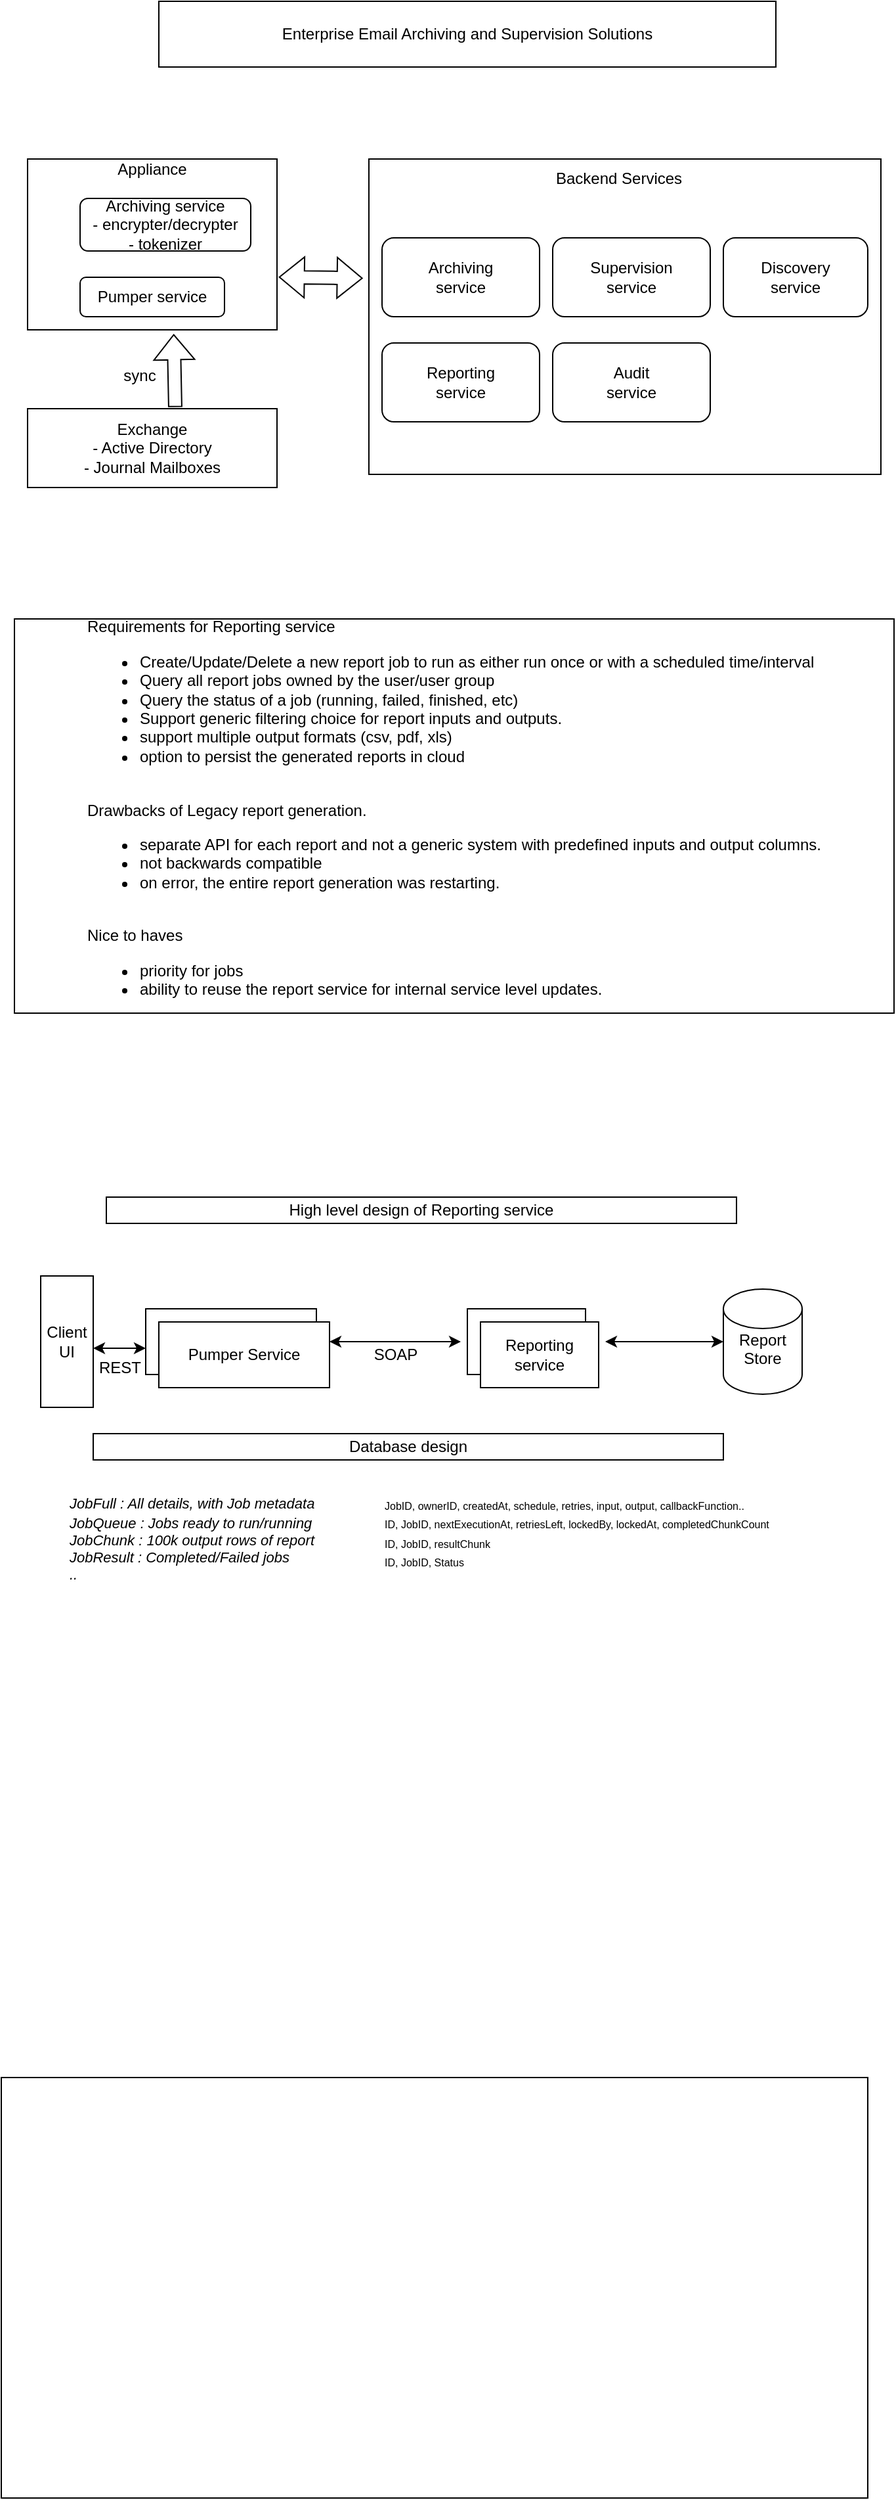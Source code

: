 <mxfile version="24.6.5" type="github">
  <diagram name="Page-1" id="atFdlXVNPNenRuwR08LR">
    <mxGraphModel dx="847" dy="303" grid="1" gridSize="10" guides="1" tooltips="1" connect="1" arrows="1" fold="1" page="1" pageScale="1" pageWidth="850" pageHeight="1100" math="0" shadow="0">
      <root>
        <mxCell id="0" />
        <mxCell id="1" parent="0" />
        <mxCell id="uciV34WFaMNDTHBEuoeK-1" value="Appliance&lt;div&gt;&lt;br&gt;&lt;/div&gt;&lt;div&gt;&lt;br&gt;&lt;/div&gt;&lt;div&gt;&lt;br&gt;&lt;/div&gt;&lt;div&gt;&lt;br&gt;&lt;/div&gt;&lt;div&gt;&lt;br&gt;&lt;/div&gt;&lt;div&gt;&lt;br&gt;&lt;/div&gt;&lt;div&gt;&lt;br&gt;&lt;/div&gt;&lt;div&gt;&lt;br&gt;&lt;/div&gt;" style="rounded=0;whiteSpace=wrap;html=1;" parent="1" vertex="1">
          <mxGeometry x="100" y="160" width="190" height="130" as="geometry" />
        </mxCell>
        <mxCell id="uciV34WFaMNDTHBEuoeK-2" value="Exchange&lt;div&gt;- Active Directory&lt;/div&gt;&lt;div&gt;- Journal Mailboxes&lt;/div&gt;" style="rounded=0;whiteSpace=wrap;html=1;" parent="1" vertex="1">
          <mxGeometry x="100" y="350" width="190" height="60" as="geometry" />
        </mxCell>
        <mxCell id="uciV34WFaMNDTHBEuoeK-5" value="Archiving&amp;nbsp;&lt;span style=&quot;background-color: initial;&quot;&gt;service&lt;/span&gt;&lt;div&gt;&lt;span style=&quot;background-color: initial;&quot;&gt;- encrypter/decrypter&lt;/span&gt;&lt;/div&gt;&lt;div&gt;&lt;span style=&quot;background-color: initial;&quot;&gt;- tokenizer&lt;/span&gt;&lt;/div&gt;" style="rounded=1;whiteSpace=wrap;html=1;" parent="1" vertex="1">
          <mxGeometry x="140" y="190" width="130" height="40" as="geometry" />
        </mxCell>
        <mxCell id="uciV34WFaMNDTHBEuoeK-7" value="" style="rounded=0;whiteSpace=wrap;html=1;" parent="1" vertex="1">
          <mxGeometry x="360" y="160" width="390" height="240" as="geometry" />
        </mxCell>
        <mxCell id="uciV34WFaMNDTHBEuoeK-8" value="Reporting&lt;div&gt;service&lt;/div&gt;" style="rounded=1;whiteSpace=wrap;html=1;" parent="1" vertex="1">
          <mxGeometry x="370" y="300" width="120" height="60" as="geometry" />
        </mxCell>
        <mxCell id="uciV34WFaMNDTHBEuoeK-9" value="Audit&lt;div&gt;service&lt;/div&gt;" style="rounded=1;whiteSpace=wrap;html=1;" parent="1" vertex="1">
          <mxGeometry x="500" y="300" width="120" height="60" as="geometry" />
        </mxCell>
        <mxCell id="uciV34WFaMNDTHBEuoeK-10" value="Archiving&lt;div&gt;service&lt;/div&gt;" style="rounded=1;whiteSpace=wrap;html=1;" parent="1" vertex="1">
          <mxGeometry x="370" y="220" width="120" height="60" as="geometry" />
        </mxCell>
        <mxCell id="uciV34WFaMNDTHBEuoeK-11" value="Supervision&lt;div&gt;service&lt;/div&gt;" style="rounded=1;whiteSpace=wrap;html=1;" parent="1" vertex="1">
          <mxGeometry x="500" y="220" width="120" height="60" as="geometry" />
        </mxCell>
        <mxCell id="uciV34WFaMNDTHBEuoeK-12" value="Discovery&lt;div&gt;service&lt;/div&gt;" style="rounded=1;whiteSpace=wrap;html=1;" parent="1" vertex="1">
          <mxGeometry x="630" y="220" width="110" height="60" as="geometry" />
        </mxCell>
        <mxCell id="uciV34WFaMNDTHBEuoeK-13" value="Pumper service" style="rounded=1;whiteSpace=wrap;html=1;" parent="1" vertex="1">
          <mxGeometry x="140" y="250" width="110" height="30" as="geometry" />
        </mxCell>
        <mxCell id="uciV34WFaMNDTHBEuoeK-15" value="" style="shape=flexArrow;endArrow=classic;html=1;rounded=0;entryX=0.586;entryY=1.025;entryDx=0;entryDy=0;entryPerimeter=0;exitX=0.592;exitY=-0.02;exitDx=0;exitDy=0;exitPerimeter=0;" parent="1" source="uciV34WFaMNDTHBEuoeK-2" target="uciV34WFaMNDTHBEuoeK-1" edge="1">
          <mxGeometry width="50" height="50" relative="1" as="geometry">
            <mxPoint x="400" y="380" as="sourcePoint" />
            <mxPoint x="450" y="330" as="targetPoint" />
          </mxGeometry>
        </mxCell>
        <mxCell id="uciV34WFaMNDTHBEuoeK-17" value="sync" style="text;html=1;align=center;verticalAlign=middle;resizable=0;points=[];autosize=1;strokeColor=none;fillColor=none;" parent="1" vertex="1">
          <mxGeometry x="160" y="310" width="50" height="30" as="geometry" />
        </mxCell>
        <mxCell id="uciV34WFaMNDTHBEuoeK-20" value="" style="shape=flexArrow;endArrow=classic;startArrow=classic;html=1;rounded=0;exitX=1.007;exitY=0.691;exitDx=0;exitDy=0;exitPerimeter=0;entryX=-0.012;entryY=0.378;entryDx=0;entryDy=0;entryPerimeter=0;" parent="1" source="uciV34WFaMNDTHBEuoeK-1" target="uciV34WFaMNDTHBEuoeK-7" edge="1">
          <mxGeometry width="100" height="100" relative="1" as="geometry">
            <mxPoint x="370" y="400" as="sourcePoint" />
            <mxPoint x="470" y="300" as="targetPoint" />
          </mxGeometry>
        </mxCell>
        <mxCell id="uciV34WFaMNDTHBEuoeK-21" value="Backend Services" style="text;html=1;align=center;verticalAlign=middle;resizable=0;points=[];autosize=1;strokeColor=none;fillColor=none;" parent="1" vertex="1">
          <mxGeometry x="490" y="160" width="120" height="30" as="geometry" />
        </mxCell>
        <mxCell id="KOVVbHCTlGGZfohRkDMk-2" value="Enterprise Email Archiving and Supervision Solutions" style="rounded=0;whiteSpace=wrap;html=1;" parent="1" vertex="1">
          <mxGeometry x="200" y="40" width="470" height="50" as="geometry" />
        </mxCell>
        <mxCell id="KOVVbHCTlGGZfohRkDMk-3" value="&lt;div style=&quot;text-align: left;&quot;&gt;&lt;span style=&quot;background-color: initial;&quot;&gt;Requirements for Reporting service&lt;/span&gt;&lt;/div&gt;&lt;div&gt;&lt;ul&gt;&lt;li style=&quot;text-align: left;&quot;&gt;Create/Update/Delete a new report job to run as either run once or with a scheduled time/interval&lt;/li&gt;&lt;li style=&quot;text-align: left;&quot;&gt;&lt;span style=&quot;background-color: initial;&quot;&gt;Query all report jobs owned by the user/user group&lt;/span&gt;&lt;/li&gt;&lt;li style=&quot;text-align: left;&quot;&gt;Query the status of a job (running, failed, finished, etc)&amp;nbsp;&lt;/li&gt;&lt;li style=&quot;text-align: left;&quot;&gt;Support generic filtering choice for report inputs and outputs.&lt;/li&gt;&lt;li style=&quot;text-align: left;&quot;&gt;support multiple output formats (csv, pdf, xls)&lt;/li&gt;&lt;li style=&quot;text-align: left;&quot;&gt;option to persist the generated reports in cloud&lt;/li&gt;&lt;/ul&gt;&lt;div style=&quot;text-align: left;&quot;&gt;&lt;br&gt;&lt;/div&gt;&lt;/div&gt;&lt;div style=&quot;text-align: left;&quot;&gt;Drawbacks of Legacy report generation.&lt;/div&gt;&lt;div style=&quot;text-align: left;&quot;&gt;&lt;ul&gt;&lt;li&gt;separate API for each report and not a generic system with predefined inputs and output columns.&lt;/li&gt;&lt;li&gt;not backwards compatible&lt;/li&gt;&lt;li&gt;on error, the entire report generation was restarting.&lt;/li&gt;&lt;/ul&gt;&lt;div&gt;&lt;br&gt;&lt;/div&gt;&lt;div&gt;Nice to haves&lt;/div&gt;&lt;div&gt;&lt;ul&gt;&lt;li&gt;priority for jobs&lt;/li&gt;&lt;li&gt;ability to reuse the report service for internal service level updates.&lt;/li&gt;&lt;/ul&gt;&lt;/div&gt;&lt;/div&gt;" style="rounded=0;whiteSpace=wrap;html=1;" parent="1" vertex="1">
          <mxGeometry x="90" y="510" width="670" height="300" as="geometry" />
        </mxCell>
        <mxCell id="KOVVbHCTlGGZfohRkDMk-6" value="" style="rounded=0;whiteSpace=wrap;html=1;" parent="1" vertex="1">
          <mxGeometry x="80" y="1620" width="660" height="320" as="geometry" />
        </mxCell>
        <mxCell id="KOVVbHCTlGGZfohRkDMk-7" value="High level design of Reporting service" style="rounded=0;whiteSpace=wrap;html=1;" parent="1" vertex="1">
          <mxGeometry x="160" y="950" width="480" height="20" as="geometry" />
        </mxCell>
        <mxCell id="KOVVbHCTlGGZfohRkDMk-8" value="Pumper Service" style="rounded=0;whiteSpace=wrap;html=1;" parent="1" vertex="1">
          <mxGeometry x="190" y="1035" width="130" height="50" as="geometry" />
        </mxCell>
        <mxCell id="KOVVbHCTlGGZfohRkDMk-9" value="Reporting service" style="rounded=0;whiteSpace=wrap;html=1;" parent="1" vertex="1">
          <mxGeometry x="435" y="1035" width="90" height="50" as="geometry" />
        </mxCell>
        <mxCell id="KOVVbHCTlGGZfohRkDMk-10" value="Report&lt;div&gt;Store&lt;/div&gt;&lt;div&gt;&lt;br&gt;&lt;/div&gt;" style="shape=cylinder3;whiteSpace=wrap;html=1;boundedLbl=1;backgroundOutline=1;size=15;" parent="1" vertex="1">
          <mxGeometry x="630" y="1020" width="60" height="80" as="geometry" />
        </mxCell>
        <mxCell id="KOVVbHCTlGGZfohRkDMk-13" value="" style="endArrow=classic;startArrow=classic;html=1;rounded=0;" parent="1" edge="1">
          <mxGeometry width="50" height="50" relative="1" as="geometry">
            <mxPoint x="330" y="1060" as="sourcePoint" />
            <mxPoint x="430" y="1060" as="targetPoint" />
          </mxGeometry>
        </mxCell>
        <mxCell id="KOVVbHCTlGGZfohRkDMk-14" value="SOAP" style="text;html=1;align=center;verticalAlign=middle;resizable=0;points=[];autosize=1;strokeColor=none;fillColor=none;" parent="1" vertex="1">
          <mxGeometry x="350" y="1055" width="60" height="30" as="geometry" />
        </mxCell>
        <mxCell id="KOVVbHCTlGGZfohRkDMk-15" value="" style="endArrow=classic;startArrow=classic;html=1;rounded=0;entryX=0;entryY=0.5;entryDx=0;entryDy=0;entryPerimeter=0;" parent="1" target="KOVVbHCTlGGZfohRkDMk-10" edge="1">
          <mxGeometry width="50" height="50" relative="1" as="geometry">
            <mxPoint x="540" y="1060" as="sourcePoint" />
            <mxPoint x="680" y="1059.74" as="targetPoint" />
          </mxGeometry>
        </mxCell>
        <mxCell id="kCV1iPRDWKwrLifgBGbF-1" value="Reporting service" style="rounded=0;whiteSpace=wrap;html=1;align=center;" vertex="1" parent="1">
          <mxGeometry x="445" y="1045" width="90" height="50" as="geometry" />
        </mxCell>
        <mxCell id="kCV1iPRDWKwrLifgBGbF-3" value="Client&lt;div&gt;UI&lt;/div&gt;" style="rounded=0;whiteSpace=wrap;html=1;" vertex="1" parent="1">
          <mxGeometry x="110" y="1010" width="40" height="100" as="geometry" />
        </mxCell>
        <mxCell id="kCV1iPRDWKwrLifgBGbF-5" value="" style="endArrow=classic;startArrow=classic;html=1;rounded=0;" edge="1" parent="1" source="kCV1iPRDWKwrLifgBGbF-6">
          <mxGeometry width="50" height="50" relative="1" as="geometry">
            <mxPoint x="150" y="1065" as="sourcePoint" />
            <mxPoint x="190" y="1065" as="targetPoint" />
          </mxGeometry>
        </mxCell>
        <mxCell id="kCV1iPRDWKwrLifgBGbF-7" value="" style="endArrow=classic;startArrow=classic;html=1;rounded=0;" edge="1" parent="1" target="kCV1iPRDWKwrLifgBGbF-6">
          <mxGeometry width="50" height="50" relative="1" as="geometry">
            <mxPoint x="150" y="1065" as="sourcePoint" />
            <mxPoint x="190" y="1065" as="targetPoint" />
          </mxGeometry>
        </mxCell>
        <mxCell id="kCV1iPRDWKwrLifgBGbF-6" value="REST" style="text;html=1;align=center;verticalAlign=middle;resizable=0;points=[];autosize=1;strokeColor=none;fillColor=none;" vertex="1" parent="1">
          <mxGeometry x="140" y="1065" width="60" height="30" as="geometry" />
        </mxCell>
        <mxCell id="kCV1iPRDWKwrLifgBGbF-8" value="" style="endArrow=classic;startArrow=classic;html=1;rounded=0;" edge="1" parent="1">
          <mxGeometry width="50" height="50" relative="1" as="geometry">
            <mxPoint x="150" y="1065" as="sourcePoint" />
            <mxPoint x="190" y="1065" as="targetPoint" />
          </mxGeometry>
        </mxCell>
        <mxCell id="kCV1iPRDWKwrLifgBGbF-9" value="Pumper Service" style="rounded=0;whiteSpace=wrap;html=1;" vertex="1" parent="1">
          <mxGeometry x="200" y="1045" width="130" height="50" as="geometry" />
        </mxCell>
        <mxCell id="kCV1iPRDWKwrLifgBGbF-11" value="&lt;font style=&quot;font-size: 11px;&quot;&gt;&lt;i&gt;JobFull : All details, with Job metadata&lt;/i&gt;&lt;/font&gt;&lt;div&gt;&lt;i style=&quot;font-size: 11px; background-color: initial;&quot;&gt;JobQueue : Jobs ready to run/running&lt;/i&gt;&lt;div style=&quot;font-size: 11px;&quot;&gt;&lt;font style=&quot;font-size: 11px;&quot;&gt;&lt;i&gt;JobChunk : 100k output rows of report&lt;/i&gt;&lt;/font&gt;&lt;/div&gt;&lt;div style=&quot;font-size: 11px;&quot;&gt;&lt;font style=&quot;font-size: 11px;&quot;&gt;&lt;i&gt;JobResult : Completed/Failed jobs&lt;/i&gt;&lt;/font&gt;&lt;/div&gt;&lt;div style=&quot;font-size: 11px;&quot;&gt;&lt;font style=&quot;font-size: 11px;&quot;&gt;&lt;i&gt;..&lt;/i&gt;&lt;/font&gt;&lt;/div&gt;&lt;/div&gt;" style="text;html=1;align=left;verticalAlign=middle;resizable=0;points=[];autosize=1;strokeColor=none;fillColor=none;" vertex="1" parent="1">
          <mxGeometry x="130" y="1170" width="210" height="80" as="geometry" />
        </mxCell>
        <mxCell id="kCV1iPRDWKwrLifgBGbF-13" value="Database design" style="rounded=0;whiteSpace=wrap;html=1;" vertex="1" parent="1">
          <mxGeometry x="150" y="1130" width="480" height="20" as="geometry" />
        </mxCell>
        <mxCell id="kCV1iPRDWKwrLifgBGbF-14" value="&lt;div style=&quot;&quot;&gt;&lt;span style=&quot;font-size: 8px; background-color: initial;&quot;&gt;JobID, ownerID, createdAt, schedule, retries, input, output, callbackFunction..&lt;/span&gt;&lt;/div&gt;&lt;div style=&quot;&quot;&gt;&lt;font style=&quot;font-size: 8px;&quot;&gt;ID, JobID,&amp;nbsp;&lt;span style=&quot;background-color: initial;&quot;&gt;nextExecutionAt, retriesLeft, lockedBy, lockedAt, completedChunkCount&lt;/span&gt;&lt;br&gt;&lt;/font&gt;&lt;/div&gt;&lt;div&gt;&lt;font style=&quot;font-size: 8px;&quot;&gt;ID, JobID, resultChunk&lt;/font&gt;&lt;/div&gt;&lt;div&gt;&lt;font style=&quot;font-size: 8px;&quot;&gt;ID, JobID, Status&lt;/font&gt;&lt;/div&gt;" style="text;html=1;align=left;verticalAlign=middle;resizable=0;points=[];autosize=1;strokeColor=none;fillColor=none;" vertex="1" parent="1">
          <mxGeometry x="370" y="1170" width="320" height="70" as="geometry" />
        </mxCell>
      </root>
    </mxGraphModel>
  </diagram>
</mxfile>
